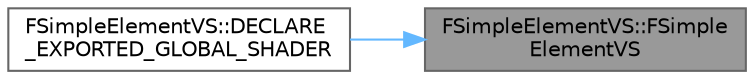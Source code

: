 digraph "FSimpleElementVS::FSimpleElementVS"
{
 // INTERACTIVE_SVG=YES
 // LATEX_PDF_SIZE
  bgcolor="transparent";
  edge [fontname=Helvetica,fontsize=10,labelfontname=Helvetica,labelfontsize=10];
  node [fontname=Helvetica,fontsize=10,shape=box,height=0.2,width=0.4];
  rankdir="RL";
  Node1 [id="Node000001",label="FSimpleElementVS::FSimple\lElementVS",height=0.2,width=0.4,color="gray40", fillcolor="grey60", style="filled", fontcolor="black",tooltip=" "];
  Node1 -> Node2 [id="edge1_Node000001_Node000002",dir="back",color="steelblue1",style="solid",tooltip=" "];
  Node2 [id="Node000002",label="FSimpleElementVS::DECLARE\l_EXPORTED_GLOBAL_SHADER",height=0.2,width=0.4,color="grey40", fillcolor="white", style="filled",URL="$d6/d38/classFSimpleElementVS.html#a94ffe49cc37b44d0ce014d84f4d79287",tooltip=" "];
}
